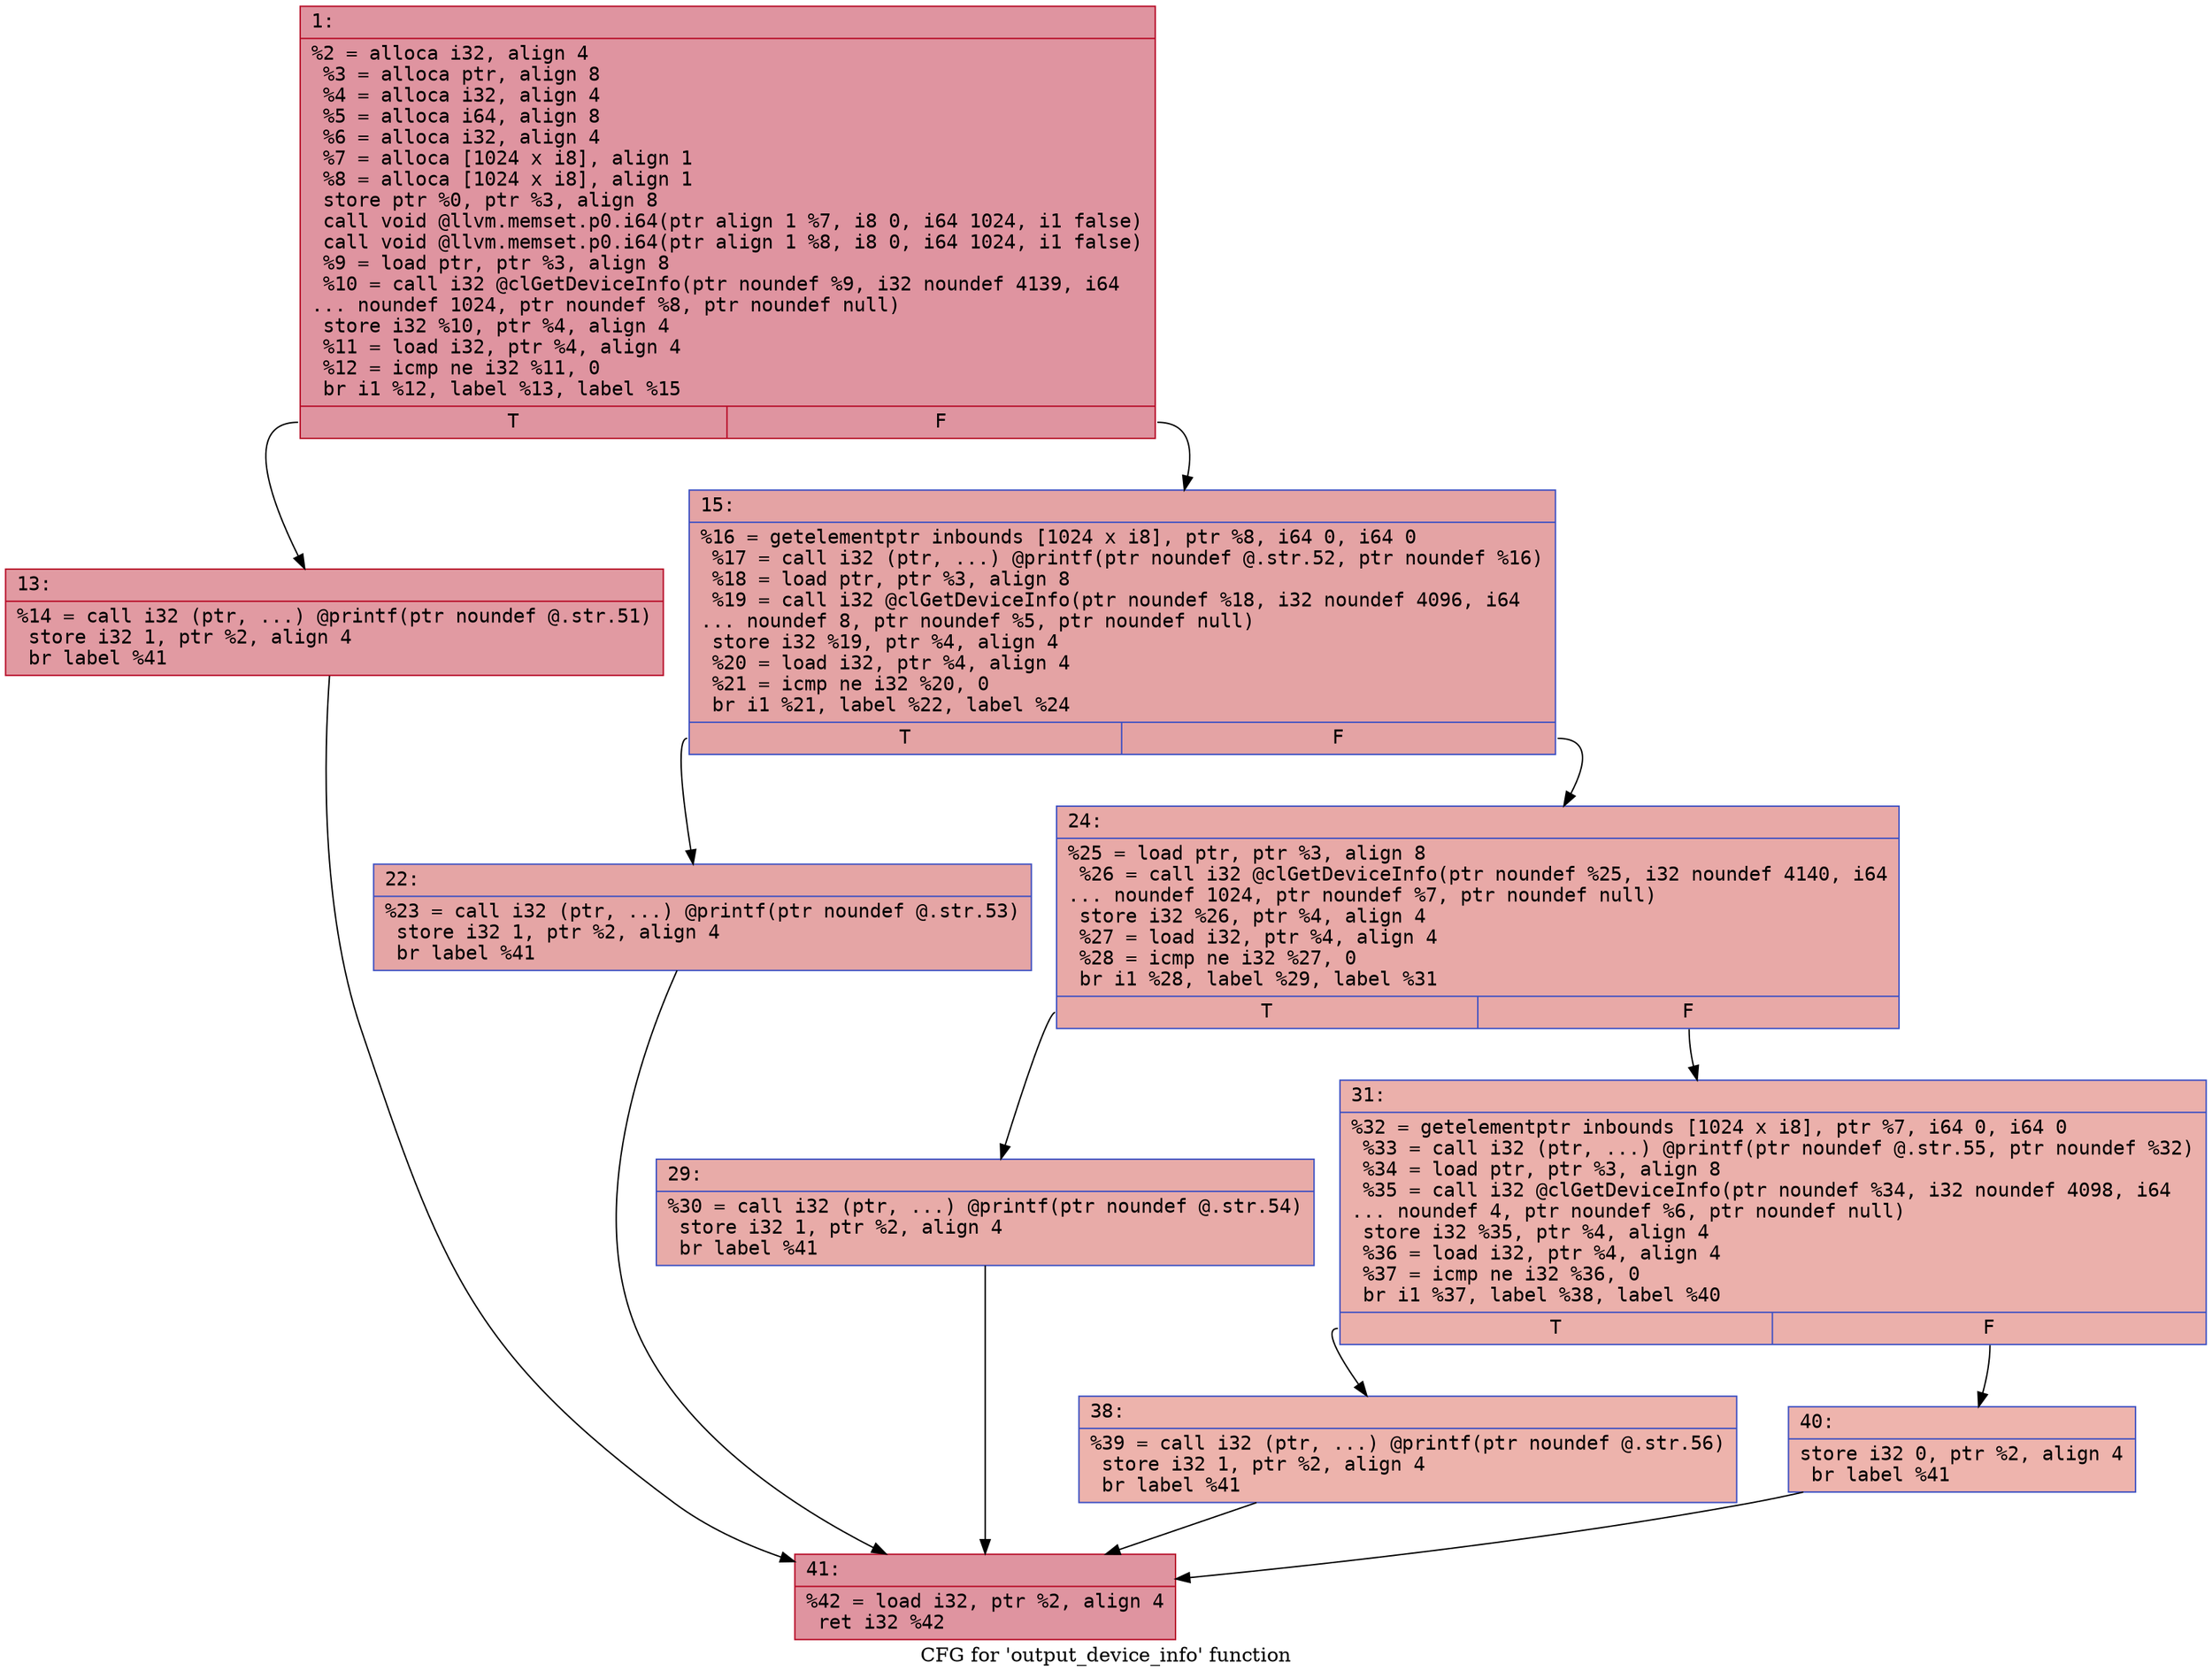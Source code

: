 digraph "CFG for 'output_device_info' function" {
	label="CFG for 'output_device_info' function";

	Node0x600002f7b1b0 [shape=record,color="#b70d28ff", style=filled, fillcolor="#b70d2870" fontname="Courier",label="{1:\l|  %2 = alloca i32, align 4\l  %3 = alloca ptr, align 8\l  %4 = alloca i32, align 4\l  %5 = alloca i64, align 8\l  %6 = alloca i32, align 4\l  %7 = alloca [1024 x i8], align 1\l  %8 = alloca [1024 x i8], align 1\l  store ptr %0, ptr %3, align 8\l  call void @llvm.memset.p0.i64(ptr align 1 %7, i8 0, i64 1024, i1 false)\l  call void @llvm.memset.p0.i64(ptr align 1 %8, i8 0, i64 1024, i1 false)\l  %9 = load ptr, ptr %3, align 8\l  %10 = call i32 @clGetDeviceInfo(ptr noundef %9, i32 noundef 4139, i64\l... noundef 1024, ptr noundef %8, ptr noundef null)\l  store i32 %10, ptr %4, align 4\l  %11 = load i32, ptr %4, align 4\l  %12 = icmp ne i32 %11, 0\l  br i1 %12, label %13, label %15\l|{<s0>T|<s1>F}}"];
	Node0x600002f7b1b0:s0 -> Node0x600002f7b200[tooltip="1 -> 13\nProbability 62.50%" ];
	Node0x600002f7b1b0:s1 -> Node0x600002f7b250[tooltip="1 -> 15\nProbability 37.50%" ];
	Node0x600002f7b200 [shape=record,color="#b70d28ff", style=filled, fillcolor="#bb1b2c70" fontname="Courier",label="{13:\l|  %14 = call i32 (ptr, ...) @printf(ptr noundef @.str.51)\l  store i32 1, ptr %2, align 4\l  br label %41\l}"];
	Node0x600002f7b200 -> Node0x600002f7b480[tooltip="13 -> 41\nProbability 100.00%" ];
	Node0x600002f7b250 [shape=record,color="#3d50c3ff", style=filled, fillcolor="#c32e3170" fontname="Courier",label="{15:\l|  %16 = getelementptr inbounds [1024 x i8], ptr %8, i64 0, i64 0\l  %17 = call i32 (ptr, ...) @printf(ptr noundef @.str.52, ptr noundef %16)\l  %18 = load ptr, ptr %3, align 8\l  %19 = call i32 @clGetDeviceInfo(ptr noundef %18, i32 noundef 4096, i64\l... noundef 8, ptr noundef %5, ptr noundef null)\l  store i32 %19, ptr %4, align 4\l  %20 = load i32, ptr %4, align 4\l  %21 = icmp ne i32 %20, 0\l  br i1 %21, label %22, label %24\l|{<s0>T|<s1>F}}"];
	Node0x600002f7b250:s0 -> Node0x600002f7b2a0[tooltip="15 -> 22\nProbability 62.50%" ];
	Node0x600002f7b250:s1 -> Node0x600002f7b2f0[tooltip="15 -> 24\nProbability 37.50%" ];
	Node0x600002f7b2a0 [shape=record,color="#3d50c3ff", style=filled, fillcolor="#c5333470" fontname="Courier",label="{22:\l|  %23 = call i32 (ptr, ...) @printf(ptr noundef @.str.53)\l  store i32 1, ptr %2, align 4\l  br label %41\l}"];
	Node0x600002f7b2a0 -> Node0x600002f7b480[tooltip="22 -> 41\nProbability 100.00%" ];
	Node0x600002f7b2f0 [shape=record,color="#3d50c3ff", style=filled, fillcolor="#ca3b3770" fontname="Courier",label="{24:\l|  %25 = load ptr, ptr %3, align 8\l  %26 = call i32 @clGetDeviceInfo(ptr noundef %25, i32 noundef 4140, i64\l... noundef 1024, ptr noundef %7, ptr noundef null)\l  store i32 %26, ptr %4, align 4\l  %27 = load i32, ptr %4, align 4\l  %28 = icmp ne i32 %27, 0\l  br i1 %28, label %29, label %31\l|{<s0>T|<s1>F}}"];
	Node0x600002f7b2f0:s0 -> Node0x600002f7b340[tooltip="24 -> 29\nProbability 62.50%" ];
	Node0x600002f7b2f0:s1 -> Node0x600002f7b390[tooltip="24 -> 31\nProbability 37.50%" ];
	Node0x600002f7b340 [shape=record,color="#3d50c3ff", style=filled, fillcolor="#cc403a70" fontname="Courier",label="{29:\l|  %30 = call i32 (ptr, ...) @printf(ptr noundef @.str.54)\l  store i32 1, ptr %2, align 4\l  br label %41\l}"];
	Node0x600002f7b340 -> Node0x600002f7b480[tooltip="29 -> 41\nProbability 100.00%" ];
	Node0x600002f7b390 [shape=record,color="#3d50c3ff", style=filled, fillcolor="#d24b4070" fontname="Courier",label="{31:\l|  %32 = getelementptr inbounds [1024 x i8], ptr %7, i64 0, i64 0\l  %33 = call i32 (ptr, ...) @printf(ptr noundef @.str.55, ptr noundef %32)\l  %34 = load ptr, ptr %3, align 8\l  %35 = call i32 @clGetDeviceInfo(ptr noundef %34, i32 noundef 4098, i64\l... noundef 4, ptr noundef %6, ptr noundef null)\l  store i32 %35, ptr %4, align 4\l  %36 = load i32, ptr %4, align 4\l  %37 = icmp ne i32 %36, 0\l  br i1 %37, label %38, label %40\l|{<s0>T|<s1>F}}"];
	Node0x600002f7b390:s0 -> Node0x600002f7b3e0[tooltip="31 -> 38\nProbability 62.50%" ];
	Node0x600002f7b390:s1 -> Node0x600002f7b430[tooltip="31 -> 40\nProbability 37.50%" ];
	Node0x600002f7b3e0 [shape=record,color="#3d50c3ff", style=filled, fillcolor="#d6524470" fontname="Courier",label="{38:\l|  %39 = call i32 (ptr, ...) @printf(ptr noundef @.str.56)\l  store i32 1, ptr %2, align 4\l  br label %41\l}"];
	Node0x600002f7b3e0 -> Node0x600002f7b480[tooltip="38 -> 41\nProbability 100.00%" ];
	Node0x600002f7b430 [shape=record,color="#3d50c3ff", style=filled, fillcolor="#d8564670" fontname="Courier",label="{40:\l|  store i32 0, ptr %2, align 4\l  br label %41\l}"];
	Node0x600002f7b430 -> Node0x600002f7b480[tooltip="40 -> 41\nProbability 100.00%" ];
	Node0x600002f7b480 [shape=record,color="#b70d28ff", style=filled, fillcolor="#b70d2870" fontname="Courier",label="{41:\l|  %42 = load i32, ptr %2, align 4\l  ret i32 %42\l}"];
}
